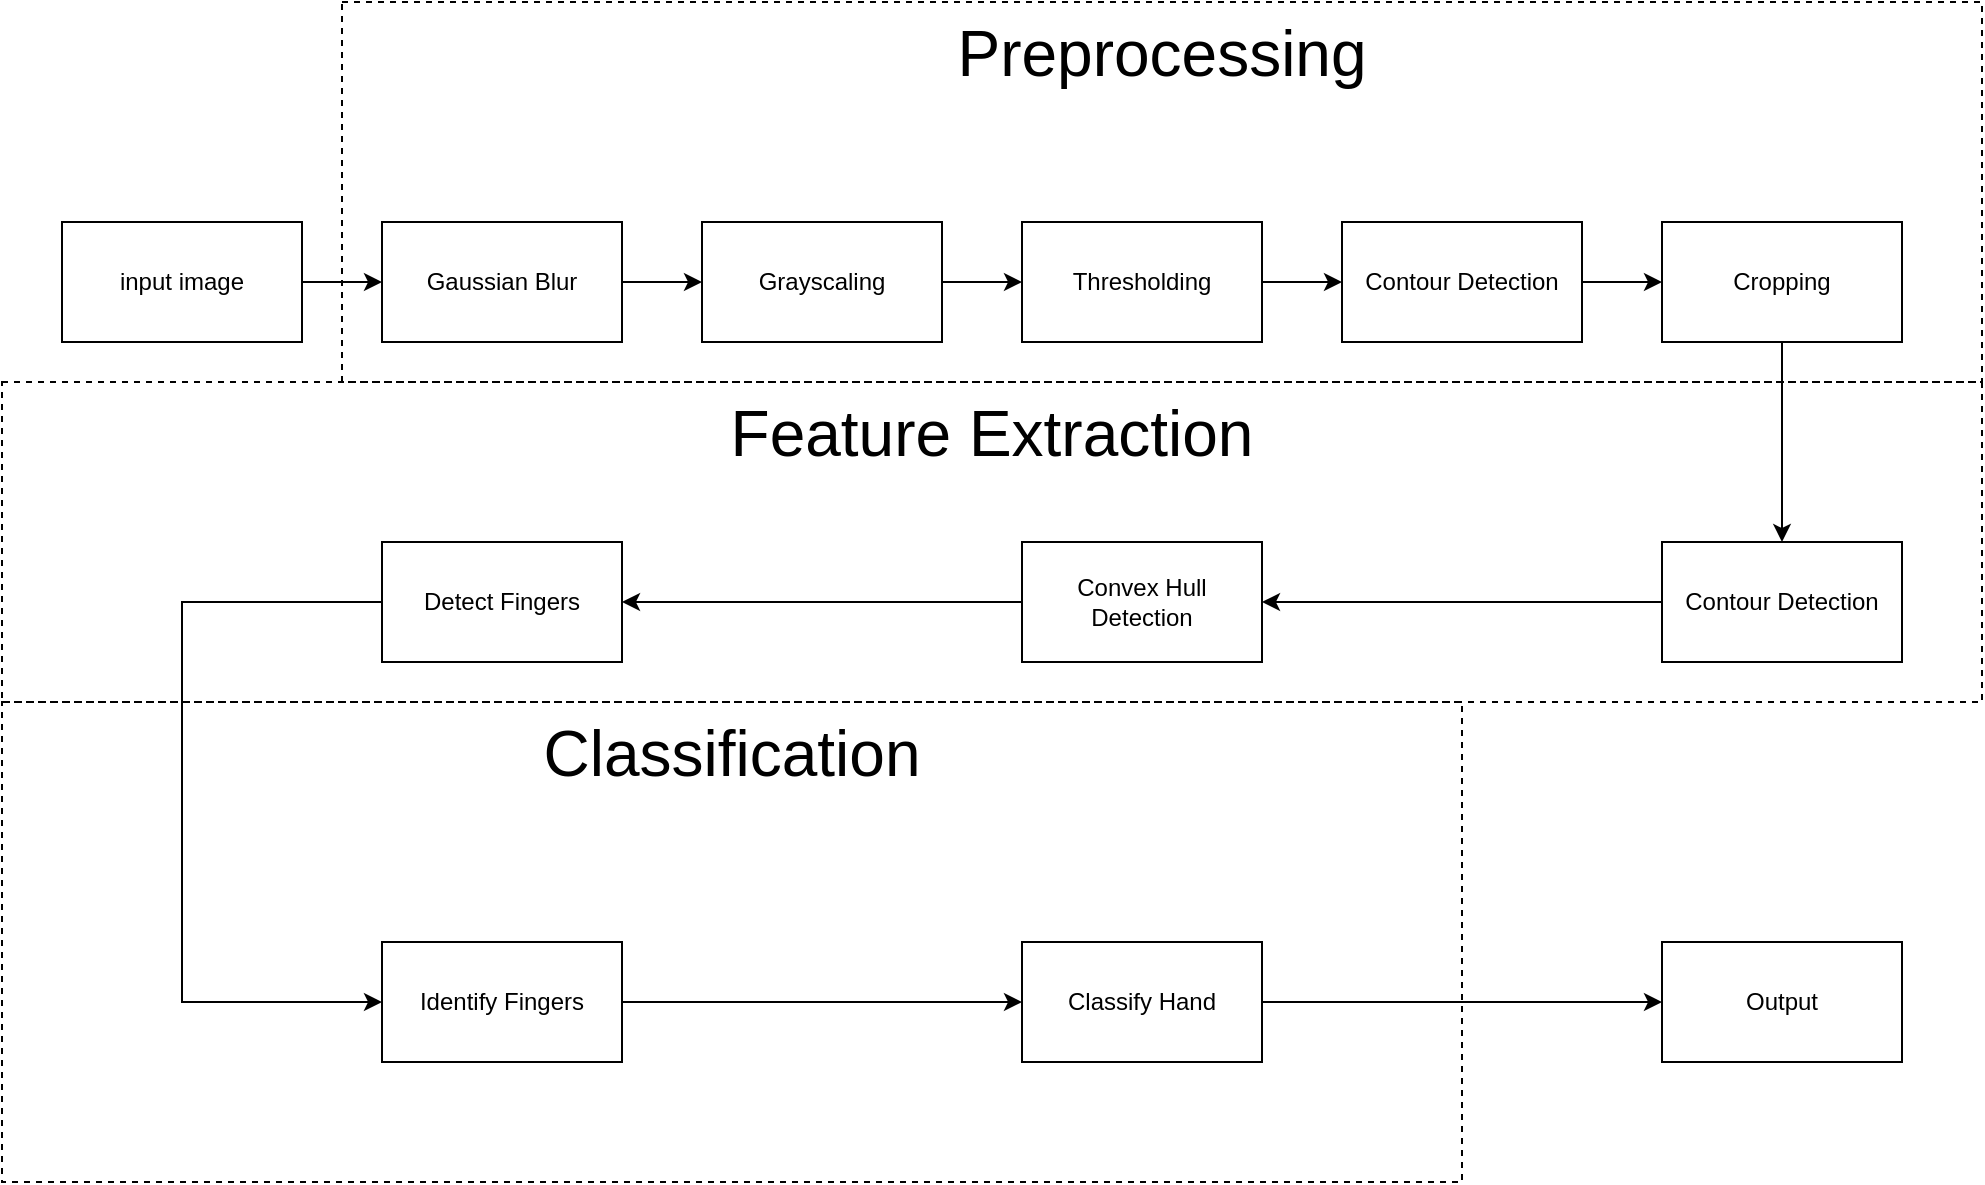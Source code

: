 <mxfile version="15.8.7" type="device"><diagram id="90mf5fTpbCxMoTNVTShD" name="Page-1"><mxGraphModel dx="2237" dy="1330" grid="0" gridSize="10" guides="1" tooltips="1" connect="1" arrows="1" fold="1" page="1" pageScale="1" pageWidth="1600" pageHeight="900" math="0" shadow="0"><root><mxCell id="0"/><mxCell id="1" parent="0"/><mxCell id="t7Nu-LWw7_X12hZ0Oes3-29" style="edgeStyle=orthogonalEdgeStyle;rounded=0;orthogonalLoop=1;jettySize=auto;html=1;entryX=0;entryY=0.5;entryDx=0;entryDy=0;fontSize=32;" edge="1" parent="1" source="t7Nu-LWw7_X12hZ0Oes3-1" target="t7Nu-LWw7_X12hZ0Oes3-4"><mxGeometry relative="1" as="geometry"/></mxCell><mxCell id="t7Nu-LWw7_X12hZ0Oes3-1" value="input image" style="rounded=0;whiteSpace=wrap;html=1;" vertex="1" parent="1"><mxGeometry x="320" y="160" width="120" height="60" as="geometry"/></mxCell><mxCell id="t7Nu-LWw7_X12hZ0Oes3-2" value="Output" style="rounded=0;whiteSpace=wrap;html=1;" vertex="1" parent="1"><mxGeometry x="1120" y="520" width="120" height="60" as="geometry"/></mxCell><mxCell id="t7Nu-LWw7_X12hZ0Oes3-30" style="edgeStyle=orthogonalEdgeStyle;rounded=0;orthogonalLoop=1;jettySize=auto;html=1;entryX=0;entryY=0.5;entryDx=0;entryDy=0;fontSize=32;" edge="1" parent="1" source="t7Nu-LWw7_X12hZ0Oes3-4" target="t7Nu-LWw7_X12hZ0Oes3-6"><mxGeometry relative="1" as="geometry"/></mxCell><mxCell id="t7Nu-LWw7_X12hZ0Oes3-4" value="Gaussian Blur" style="rounded=0;whiteSpace=wrap;html=1;" vertex="1" parent="1"><mxGeometry x="480" y="160" width="120" height="60" as="geometry"/></mxCell><mxCell id="t7Nu-LWw7_X12hZ0Oes3-31" style="edgeStyle=orthogonalEdgeStyle;rounded=0;orthogonalLoop=1;jettySize=auto;html=1;entryX=0;entryY=0.5;entryDx=0;entryDy=0;fontSize=32;" edge="1" parent="1" source="t7Nu-LWw7_X12hZ0Oes3-6" target="t7Nu-LWw7_X12hZ0Oes3-9"><mxGeometry relative="1" as="geometry"/></mxCell><mxCell id="t7Nu-LWw7_X12hZ0Oes3-6" value="Grayscaling" style="rounded=0;whiteSpace=wrap;html=1;" vertex="1" parent="1"><mxGeometry x="640" y="160" width="120" height="60" as="geometry"/></mxCell><mxCell id="t7Nu-LWw7_X12hZ0Oes3-32" style="edgeStyle=orthogonalEdgeStyle;rounded=0;orthogonalLoop=1;jettySize=auto;html=1;entryX=0;entryY=0.5;entryDx=0;entryDy=0;fontSize=32;" edge="1" parent="1" source="t7Nu-LWw7_X12hZ0Oes3-9" target="t7Nu-LWw7_X12hZ0Oes3-11"><mxGeometry relative="1" as="geometry"/></mxCell><mxCell id="t7Nu-LWw7_X12hZ0Oes3-9" value="Thresholding" style="rounded=0;whiteSpace=wrap;html=1;" vertex="1" parent="1"><mxGeometry x="800" y="160" width="120" height="60" as="geometry"/></mxCell><mxCell id="t7Nu-LWw7_X12hZ0Oes3-33" style="edgeStyle=orthogonalEdgeStyle;rounded=0;orthogonalLoop=1;jettySize=auto;html=1;entryX=0;entryY=0.5;entryDx=0;entryDy=0;fontSize=32;" edge="1" parent="1" source="t7Nu-LWw7_X12hZ0Oes3-11" target="t7Nu-LWw7_X12hZ0Oes3-13"><mxGeometry relative="1" as="geometry"/></mxCell><mxCell id="t7Nu-LWw7_X12hZ0Oes3-11" value="Contour Detection" style="rounded=0;whiteSpace=wrap;html=1;" vertex="1" parent="1"><mxGeometry x="960" y="160" width="120" height="60" as="geometry"/></mxCell><mxCell id="t7Nu-LWw7_X12hZ0Oes3-35" style="edgeStyle=orthogonalEdgeStyle;rounded=0;orthogonalLoop=1;jettySize=auto;html=1;entryX=0.5;entryY=0;entryDx=0;entryDy=0;fontSize=32;" edge="1" parent="1" source="t7Nu-LWw7_X12hZ0Oes3-13" target="t7Nu-LWw7_X12hZ0Oes3-15"><mxGeometry relative="1" as="geometry"/></mxCell><mxCell id="t7Nu-LWw7_X12hZ0Oes3-13" value="Cropping" style="rounded=0;whiteSpace=wrap;html=1;" vertex="1" parent="1"><mxGeometry x="1120" y="160" width="120" height="60" as="geometry"/></mxCell><mxCell id="t7Nu-LWw7_X12hZ0Oes3-36" style="edgeStyle=orthogonalEdgeStyle;rounded=0;orthogonalLoop=1;jettySize=auto;html=1;entryX=1;entryY=0.5;entryDx=0;entryDy=0;fontSize=32;" edge="1" parent="1" source="t7Nu-LWw7_X12hZ0Oes3-15" target="t7Nu-LWw7_X12hZ0Oes3-17"><mxGeometry relative="1" as="geometry"/></mxCell><mxCell id="t7Nu-LWw7_X12hZ0Oes3-15" value="Contour Detection" style="rounded=0;whiteSpace=wrap;html=1;" vertex="1" parent="1"><mxGeometry x="1120" y="320" width="120" height="60" as="geometry"/></mxCell><mxCell id="t7Nu-LWw7_X12hZ0Oes3-38" style="edgeStyle=orthogonalEdgeStyle;rounded=0;orthogonalLoop=1;jettySize=auto;html=1;entryX=1;entryY=0.5;entryDx=0;entryDy=0;fontSize=32;" edge="1" parent="1" source="t7Nu-LWw7_X12hZ0Oes3-17" target="t7Nu-LWw7_X12hZ0Oes3-19"><mxGeometry relative="1" as="geometry"/></mxCell><mxCell id="t7Nu-LWw7_X12hZ0Oes3-17" value="Convex Hull Detection" style="rounded=0;whiteSpace=wrap;html=1;" vertex="1" parent="1"><mxGeometry x="800" y="320" width="120" height="60" as="geometry"/></mxCell><mxCell id="t7Nu-LWw7_X12hZ0Oes3-42" style="edgeStyle=orthogonalEdgeStyle;rounded=0;orthogonalLoop=1;jettySize=auto;html=1;entryX=0;entryY=0.5;entryDx=0;entryDy=0;fontSize=32;" edge="1" parent="1" source="t7Nu-LWw7_X12hZ0Oes3-19" target="t7Nu-LWw7_X12hZ0Oes3-21"><mxGeometry relative="1" as="geometry"><Array as="points"><mxPoint x="380" y="350"/><mxPoint x="380" y="550"/></Array></mxGeometry></mxCell><mxCell id="t7Nu-LWw7_X12hZ0Oes3-19" value="Detect Fingers" style="rounded=0;whiteSpace=wrap;html=1;" vertex="1" parent="1"><mxGeometry x="480" y="320" width="120" height="60" as="geometry"/></mxCell><mxCell id="t7Nu-LWw7_X12hZ0Oes3-40" style="edgeStyle=orthogonalEdgeStyle;rounded=0;orthogonalLoop=1;jettySize=auto;html=1;entryX=0;entryY=0.5;entryDx=0;entryDy=0;fontSize=32;" edge="1" parent="1" source="t7Nu-LWw7_X12hZ0Oes3-21" target="t7Nu-LWw7_X12hZ0Oes3-23"><mxGeometry relative="1" as="geometry"/></mxCell><mxCell id="t7Nu-LWw7_X12hZ0Oes3-21" value="Identify Fingers" style="rounded=0;whiteSpace=wrap;html=1;" vertex="1" parent="1"><mxGeometry x="480" y="520" width="120" height="60" as="geometry"/></mxCell><mxCell id="t7Nu-LWw7_X12hZ0Oes3-41" style="edgeStyle=orthogonalEdgeStyle;rounded=0;orthogonalLoop=1;jettySize=auto;html=1;fontSize=32;" edge="1" parent="1" source="t7Nu-LWw7_X12hZ0Oes3-23" target="t7Nu-LWw7_X12hZ0Oes3-2"><mxGeometry relative="1" as="geometry"/></mxCell><mxCell id="t7Nu-LWw7_X12hZ0Oes3-23" value="Classify Hand" style="rounded=0;whiteSpace=wrap;html=1;" vertex="1" parent="1"><mxGeometry x="800" y="520" width="120" height="60" as="geometry"/></mxCell><mxCell id="t7Nu-LWw7_X12hZ0Oes3-43" value="Preprocessing" style="rounded=0;whiteSpace=wrap;html=1;fontSize=32;fillColor=none;verticalAlign=top;dashed=1;" vertex="1" parent="1"><mxGeometry x="460" y="50" width="820" height="190" as="geometry"/></mxCell><mxCell id="t7Nu-LWw7_X12hZ0Oes3-44" value="Feature Extraction" style="rounded=0;whiteSpace=wrap;html=1;fontSize=32;fillColor=none;verticalAlign=top;dashed=1;" vertex="1" parent="1"><mxGeometry x="290" y="240" width="990" height="160" as="geometry"/></mxCell><mxCell id="t7Nu-LWw7_X12hZ0Oes3-45" value="Classification" style="rounded=0;whiteSpace=wrap;html=1;fontSize=32;fillColor=none;verticalAlign=top;dashed=1;" vertex="1" parent="1"><mxGeometry x="290" y="400" width="730" height="240" as="geometry"/></mxCell></root></mxGraphModel></diagram></mxfile>